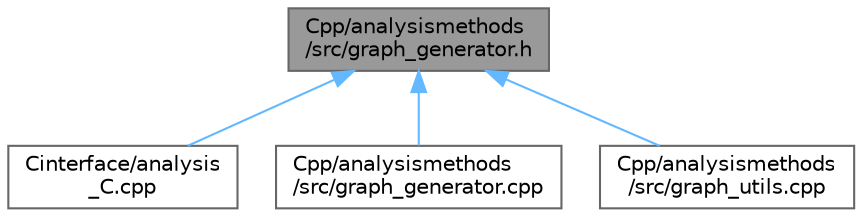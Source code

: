 digraph "Cpp/analysismethods/src/graph_generator.h"
{
 // LATEX_PDF_SIZE
  bgcolor="transparent";
  edge [fontname=Helvetica,fontsize=10,labelfontname=Helvetica,labelfontsize=10];
  node [fontname=Helvetica,fontsize=10,shape=box,height=0.2,width=0.4];
  Node1 [label="Cpp/analysismethods\l/src/graph_generator.h",height=0.2,width=0.4,color="gray40", fillcolor="grey60", style="filled", fontcolor="black",tooltip="Contains declarations for all functions related to the graph generator."];
  Node1 -> Node2 [dir="back",color="steelblue1",style="solid"];
  Node2 [label="Cinterface/analysis\l_C.cpp",height=0.2,width=0.4,color="grey40", fillcolor="white", style="filled",URL="$a00404.html",tooltip=" "];
  Node1 -> Node3 [dir="back",color="steelblue1",style="solid"];
  Node3 [label="Cpp/analysismethods\l/src/graph_generator.cpp",height=0.2,width=0.4,color="grey40", fillcolor="white", style="filled",URL="$a00005.html",tooltip="Contains implementation for the functions in the GraphGenerator class."];
  Node1 -> Node4 [dir="back",color="steelblue1",style="solid"];
  Node4 [label="Cpp/analysismethods\l/src/graph_utils.cpp",height=0.2,width=0.4,color="grey40", fillcolor="white", style="filled",URL="$a00011.html",tooltip=" "];
}
